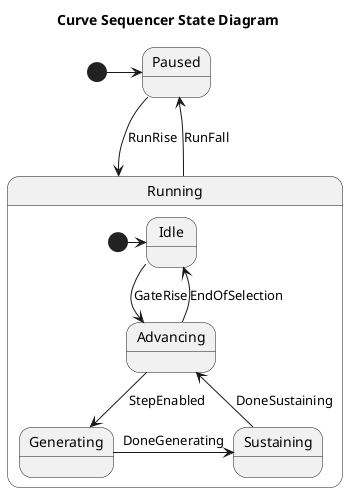 @startuml

title Curve Sequencer State Diagram

[*] -> Paused
Paused --> Running : RunRise
Running --> Paused : RunFall

state Running {
    [*] -> Idle
    Idle --> Advancing : GateRise
    Advancing --> Idle : EndOfSelection
    Advancing --> Generating : StepEnabled
    Generating -> Sustaining : DoneGenerating
    Sustaining --> Advancing : DoneSustaining
}

@enduml